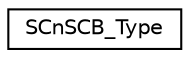 digraph "Graphical Class Hierarchy"
{
 // LATEX_PDF_SIZE
  edge [fontname="Helvetica",fontsize="10",labelfontname="Helvetica",labelfontsize="10"];
  node [fontname="Helvetica",fontsize="10",shape=record];
  rankdir="LR";
  Node0 [label="SCnSCB_Type",height=0.2,width=0.4,color="black", fillcolor="white", style="filled",URL="$structSCnSCB__Type.html",tooltip="Structure type to access the System Control and ID Register not in the SCB."];
}
